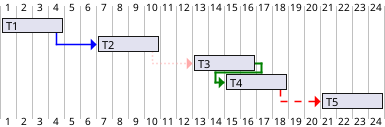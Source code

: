 @startgantt
[T1] lasts 4 days
[T2] lasts 4 days and starts 2 days after [T1]'s end with blue link
[T3] lasts 4 days and starts 2 days after [T2]'s end with #FFAAAA dotted link
[T4] lasts 4 days and starts 2 days before [T3]'s end with green bold link
[T5] lasts 4 days and starts 2 days after [T4]'s end with red dashed link
@endgantt